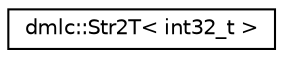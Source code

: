 digraph "Graphical Class Hierarchy"
{
 // LATEX_PDF_SIZE
  edge [fontname="Helvetica",fontsize="10",labelfontname="Helvetica",labelfontsize="10"];
  node [fontname="Helvetica",fontsize="10",shape=record];
  rankdir="LR";
  Node0 [label="dmlc::Str2T\< int32_t \>",height=0.2,width=0.4,color="black", fillcolor="white", style="filled",URL="$classdmlc_1_1Str2T_3_01int32__t_01_4.html",tooltip="Template specialization of Str2T<> interface for signed 32-bit integer."];
}
